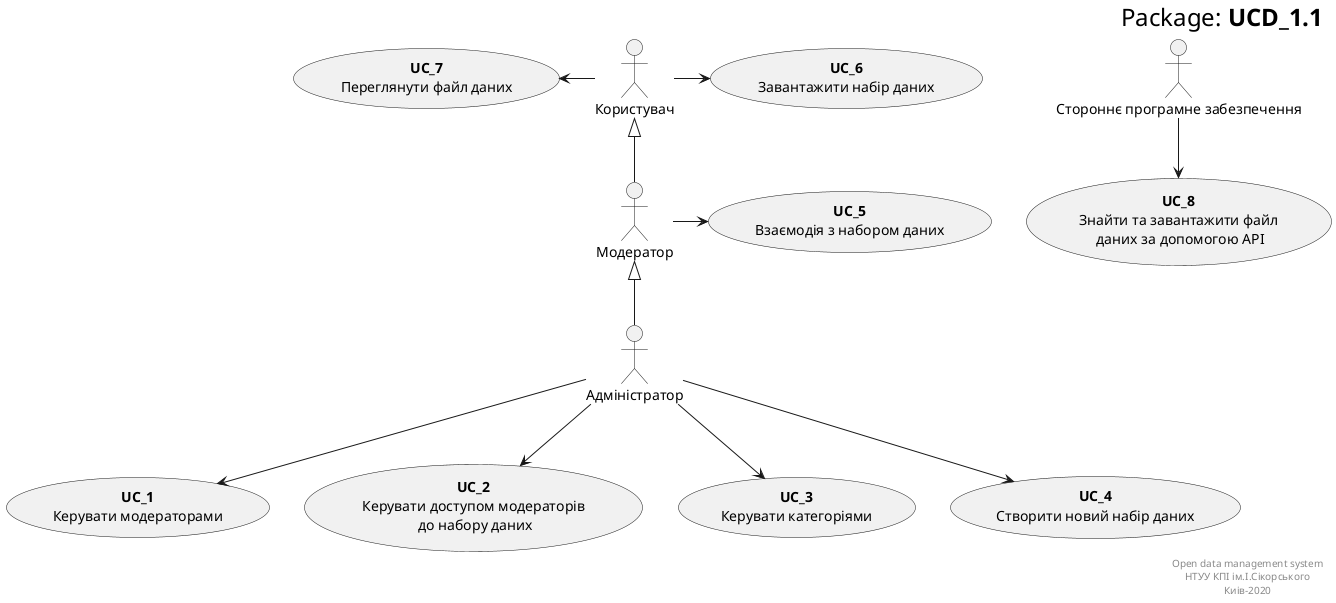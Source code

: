 @startuml
right header
        <font size=24 color=black>Package: <b>UCD_1.1
    end header

actor :Адміністратор: as Admin
actor :Модератор: as Moder
actor :Користувач: as User
actor :Стороннє програмне забезпечення: as Prog

usecase "<b>UC_1</b>\nКерувати модераторами" as UC_1
usecase "<b>UC_2</b>\nКерувати доступом модераторів\n до набору даних" as UC_2
usecase "<b>UC_3</b>\nКерувати категоріями" as UC_3
usecase "<b>UC_4</b>\nСтворити новий набір даних" as UC_4

usecase "<b>UC_5</b>\nВзаємодія з набором даних" as UC_5

usecase "<b>UC_6</b>\nЗавантажити набір даних" as UC_6
usecase "<b>UC_7</b>\nПереглянути файл даних" as UC_7

usecase "<b>UC_8</b>\nЗнайти та завантажити файл\n даних за допомогою API" as UC_8



Admin -up-|> Moder
Moder -up-|> User

Admin --> UC_1
Admin --> UC_2
Admin --> UC_3
Admin --> UC_4

Moder -r-> UC_5

User -r-> UC_6
User -l-> UC_7

Prog --> UC_8


    right footer
        Open data management system
        НТУУ КПІ ім.І.Сікорського
        Киів-2020
    end footer
@enduml
